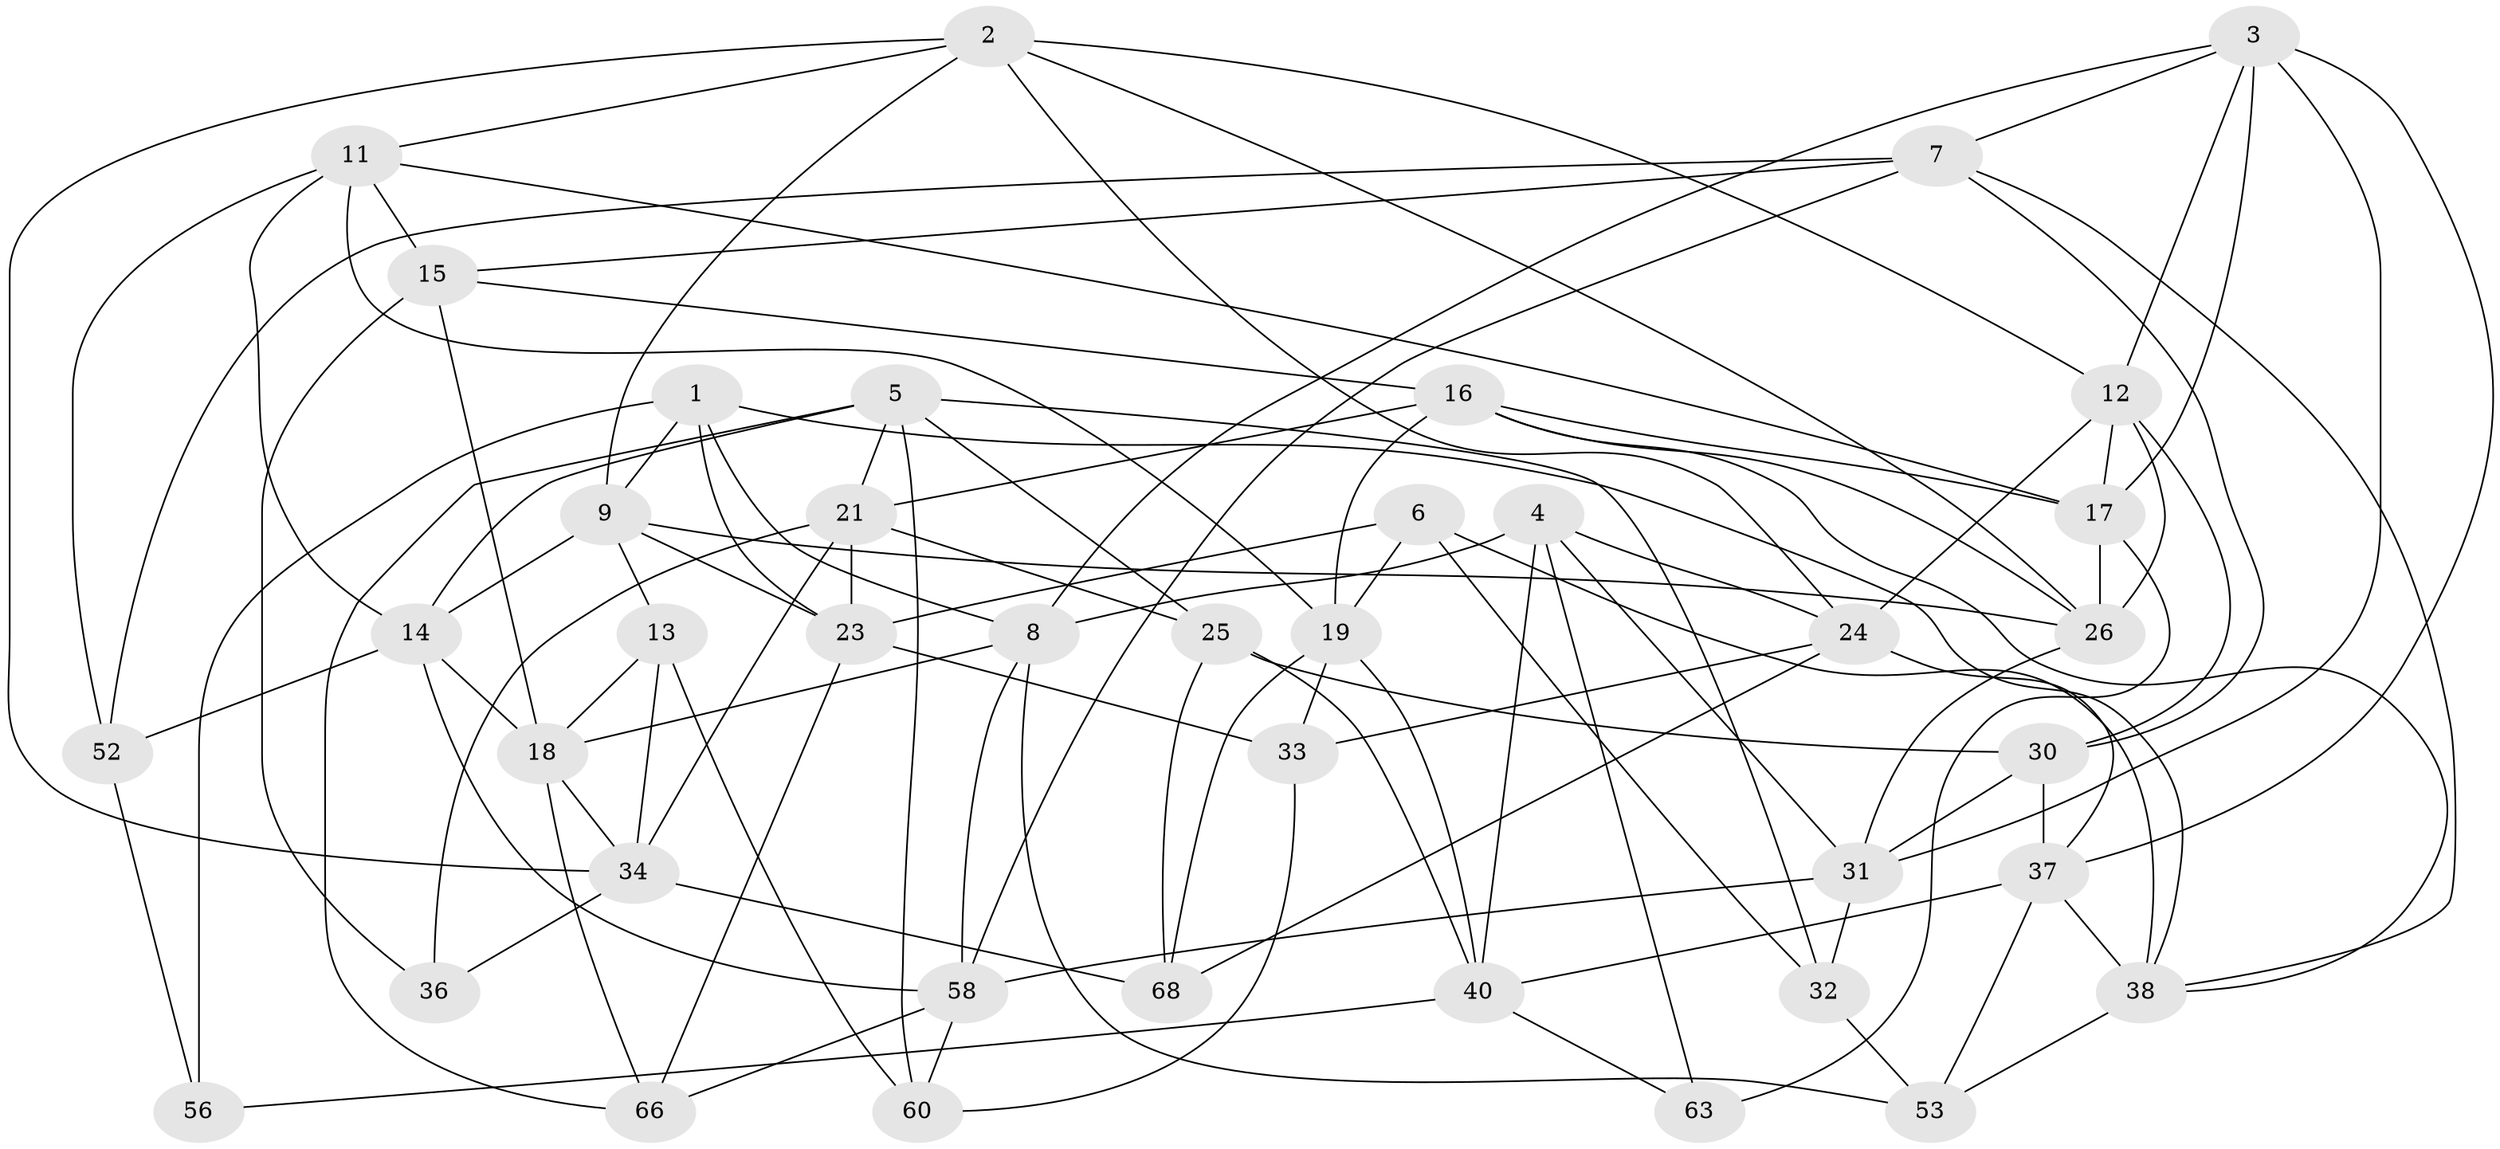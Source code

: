 // original degree distribution, {4: 1.0}
// Generated by graph-tools (version 1.1) at 2025/42/03/06/25 10:42:19]
// undirected, 40 vertices, 104 edges
graph export_dot {
graph [start="1"]
  node [color=gray90,style=filled];
  1 [super="+10"];
  2 [super="+42"];
  3 [super="+61"];
  4 [super="+20"];
  5 [super="+57"];
  6;
  7 [super="+48"];
  8 [super="+47"];
  9 [super="+44"];
  11 [super="+45"];
  12 [super="+65"];
  13;
  14 [super="+51"];
  15 [super="+35"];
  16 [super="+22"];
  17 [super="+27"];
  18 [super="+29"];
  19 [super="+28"];
  21 [super="+46"];
  23 [super="+49"];
  24 [super="+55"];
  25 [super="+50"];
  26 [super="+43"];
  30 [super="+59"];
  31 [super="+54"];
  32;
  33;
  34 [super="+41"];
  36;
  37 [super="+64"];
  38 [super="+39"];
  40 [super="+62"];
  52;
  53;
  56;
  58 [super="+67"];
  60;
  63;
  66;
  68;
  1 -- 9;
  1 -- 56 [weight=2];
  1 -- 8;
  1 -- 38;
  1 -- 23;
  2 -- 34;
  2 -- 11;
  2 -- 12;
  2 -- 24;
  2 -- 9;
  2 -- 26;
  3 -- 12;
  3 -- 37;
  3 -- 8;
  3 -- 17;
  3 -- 31;
  3 -- 7;
  4 -- 63 [weight=2];
  4 -- 8;
  4 -- 31;
  4 -- 24;
  4 -- 40;
  5 -- 66;
  5 -- 14;
  5 -- 32;
  5 -- 25;
  5 -- 60;
  5 -- 21;
  6 -- 32;
  6 -- 38;
  6 -- 23;
  6 -- 19;
  7 -- 15;
  7 -- 52;
  7 -- 58;
  7 -- 30;
  7 -- 38;
  8 -- 53;
  8 -- 18;
  8 -- 58;
  9 -- 26;
  9 -- 13;
  9 -- 14;
  9 -- 23;
  11 -- 17;
  11 -- 52;
  11 -- 14;
  11 -- 15;
  11 -- 19;
  12 -- 17;
  12 -- 30;
  12 -- 24;
  12 -- 26;
  13 -- 60;
  13 -- 18;
  13 -- 34;
  14 -- 52;
  14 -- 18;
  14 -- 58;
  15 -- 36 [weight=2];
  15 -- 18;
  15 -- 16;
  16 -- 21;
  16 -- 17;
  16 -- 19;
  16 -- 38;
  16 -- 26;
  17 -- 63;
  17 -- 26;
  18 -- 66;
  18 -- 34;
  19 -- 68;
  19 -- 40;
  19 -- 33;
  21 -- 36;
  21 -- 25;
  21 -- 34;
  21 -- 23;
  23 -- 33;
  23 -- 66;
  24 -- 68;
  24 -- 37;
  24 -- 33;
  25 -- 30 [weight=2];
  25 -- 40;
  25 -- 68;
  26 -- 31;
  30 -- 31;
  30 -- 37;
  31 -- 58;
  31 -- 32;
  32 -- 53;
  33 -- 60;
  34 -- 68;
  34 -- 36;
  37 -- 40;
  37 -- 53;
  37 -- 38;
  38 -- 53;
  40 -- 63;
  40 -- 56;
  52 -- 56;
  58 -- 66;
  58 -- 60;
}
